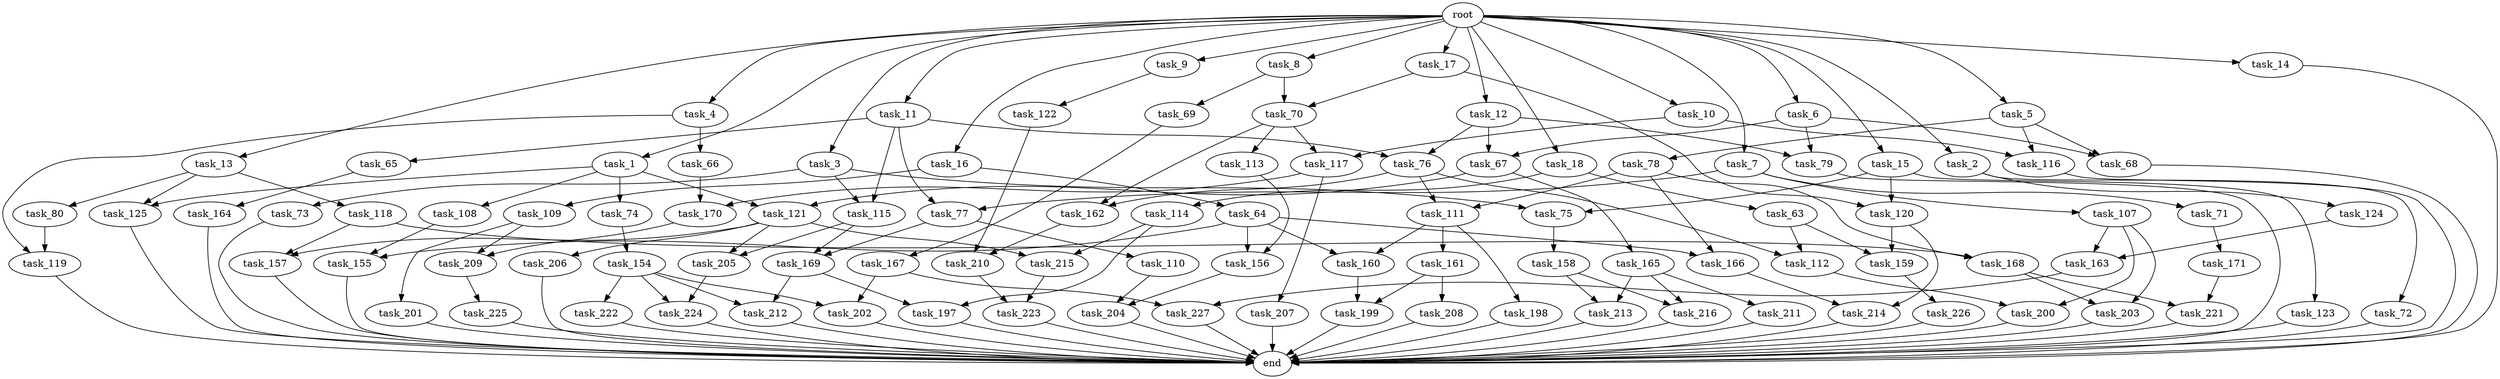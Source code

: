digraph G {
  task_11 [size="2.048000"];
  task_171 [size="1099511627.776000"];
  task_64 [size="429496729.600000"];
  task_17 [size="2.048000"];
  task_15 [size="2.048000"];
  task_202 [size="429496729.600000"];
  task_112 [size="498216206.336000"];
  task_69 [size="618475290.624000"];
  task_155 [size="223338299.392000"];
  task_113 [size="68719476.736000"];
  task_199 [size="1374389534.720000"];
  task_73 [size="68719476.736000"];
  task_124 [size="618475290.624000"];
  task_197 [size="1666447310.848000"];
  task_224 [size="773094113.280000"];
  task_67 [size="2491081031.680000"];
  task_109 [size="429496729.600000"];
  task_7 [size="2.048000"];
  task_158 [size="429496729.600000"];
  task_214 [size="1821066133.504000"];
  task_157 [size="910533066.752000"];
  task_205 [size="1683627180.032000"];
  task_216 [size="2010044694.528000"];
  task_115 [size="910533066.752000"];
  task_75 [size="1460288880.640000"];
  task_206 [size="841813590.016000"];
  task_79 [size="2491081031.680000"];
  task_203 [size="996432412.672000"];
  task_63 [size="429496729.600000"];
  task_164 [size="274877906.944000"];
  task_107 [size="1717986918.400000"];
  task_72 [size="618475290.624000"];
  task_118 [size="1099511627.776000"];
  task_121 [size="687194767.360000"];
  task_198 [size="841813590.016000"];
  task_80 [size="1099511627.776000"];
  task_3 [size="2.048000"];
  task_207 [size="618475290.624000"];
  task_14 [size="2.048000"];
  task_125 [size="1717986918.400000"];
  task_119 [size="1374389534.720000"];
  task_225 [size="1391569403.904000"];
  task_215 [size="1116691496.960000"];
  task_108 [size="618475290.624000"];
  task_120 [size="3109556322.304000"];
  task_9 [size="2.048000"];
  task_111 [size="137438953.472000"];
  end [size="0.000000"];
  root [size="0.000000"];
  task_212 [size="1546188226.560000"];
  task_161 [size="841813590.016000"];
  task_165 [size="68719476.736000"];
  task_4 [size="2.048000"];
  task_70 [size="2336462209.024000"];
  task_65 [size="841813590.016000"];
  task_78 [size="68719476.736000"];
  task_13 [size="2.048000"];
  task_66 [size="1099511627.776000"];
  task_210 [size="2491081031.680000"];
  task_5 [size="2.048000"];
  task_169 [size="1941325217.792000"];
  task_204 [size="1254130450.432000"];
  task_170 [size="1047972020.224000"];
  task_154 [size="618475290.624000"];
  task_200 [size="910533066.752000"];
  task_6 [size="2.048000"];
  task_122 [size="841813590.016000"];
  task_116 [size="223338299.392000"];
  task_16 [size="2.048000"];
  task_201 [size="1717986918.400000"];
  task_117 [size="223338299.392000"];
  task_213 [size="2010044694.528000"];
  task_209 [size="2817498546.176000"];
  task_166 [size="223338299.392000"];
  task_10 [size="2.048000"];
  task_110 [size="1099511627.776000"];
  task_211 [size="1391569403.904000"];
  task_74 [size="618475290.624000"];
  task_221 [size="429496729.600000"];
  task_160 [size="996432412.672000"];
  task_1 [size="2.048000"];
  task_208 [size="274877906.944000"];
  task_162 [size="137438953.472000"];
  task_222 [size="154618822.656000"];
  task_159 [size="1821066133.504000"];
  task_156 [size="996432412.672000"];
  task_68 [size="1460288880.640000"];
  task_227 [size="343597383.680000"];
  task_168 [size="137438953.472000"];
  task_2 [size="2.048000"];
  task_71 [size="1717986918.400000"];
  task_114 [size="429496729.600000"];
  task_12 [size="2.048000"];
  task_8 [size="2.048000"];
  task_167 [size="1717986918.400000"];
  task_163 [size="1683627180.032000"];
  task_123 [size="1391569403.904000"];
  task_18 [size="2.048000"];
  task_226 [size="1391569403.904000"];
  task_223 [size="1941325217.792000"];
  task_77 [size="2559800508.416000"];
  task_76 [size="1941325217.792000"];

  task_11 -> task_65 [size="411041792.000000"];
  task_11 -> task_77 [size="411041792.000000"];
  task_11 -> task_76 [size="411041792.000000"];
  task_11 -> task_115 [size="411041792.000000"];
  task_171 -> task_221 [size="134217728.000000"];
  task_64 -> task_155 [size="75497472.000000"];
  task_64 -> task_156 [size="75497472.000000"];
  task_64 -> task_166 [size="75497472.000000"];
  task_64 -> task_160 [size="75497472.000000"];
  task_17 -> task_120 [size="838860800.000000"];
  task_17 -> task_70 [size="838860800.000000"];
  task_15 -> task_75 [size="679477248.000000"];
  task_15 -> task_123 [size="679477248.000000"];
  task_15 -> task_120 [size="679477248.000000"];
  task_202 -> end [size="1.000000"];
  task_112 -> task_200 [size="33554432.000000"];
  task_69 -> task_167 [size="838860800.000000"];
  task_155 -> end [size="1.000000"];
  task_113 -> task_156 [size="411041792.000000"];
  task_199 -> end [size="1.000000"];
  task_73 -> end [size="1.000000"];
  task_124 -> task_163 [size="411041792.000000"];
  task_197 -> end [size="1.000000"];
  task_224 -> end [size="1.000000"];
  task_67 -> task_121 [size="33554432.000000"];
  task_67 -> task_165 [size="33554432.000000"];
  task_109 -> task_201 [size="838860800.000000"];
  task_109 -> task_209 [size="838860800.000000"];
  task_7 -> task_77 [size="838860800.000000"];
  task_7 -> task_107 [size="838860800.000000"];
  task_7 -> task_71 [size="838860800.000000"];
  task_158 -> task_216 [size="301989888.000000"];
  task_158 -> task_213 [size="301989888.000000"];
  task_214 -> end [size="1.000000"];
  task_157 -> end [size="1.000000"];
  task_205 -> task_224 [size="301989888.000000"];
  task_216 -> end [size="1.000000"];
  task_115 -> task_169 [size="411041792.000000"];
  task_115 -> task_205 [size="411041792.000000"];
  task_75 -> task_158 [size="209715200.000000"];
  task_206 -> end [size="1.000000"];
  task_79 -> end [size="1.000000"];
  task_203 -> end [size="1.000000"];
  task_63 -> task_112 [size="209715200.000000"];
  task_63 -> task_159 [size="209715200.000000"];
  task_164 -> end [size="1.000000"];
  task_107 -> task_200 [size="411041792.000000"];
  task_107 -> task_203 [size="411041792.000000"];
  task_107 -> task_163 [size="411041792.000000"];
  task_72 -> end [size="1.000000"];
  task_118 -> task_157 [size="33554432.000000"];
  task_118 -> task_168 [size="33554432.000000"];
  task_121 -> task_205 [size="411041792.000000"];
  task_121 -> task_157 [size="411041792.000000"];
  task_121 -> task_206 [size="411041792.000000"];
  task_121 -> task_215 [size="411041792.000000"];
  task_198 -> end [size="1.000000"];
  task_80 -> task_119 [size="134217728.000000"];
  task_3 -> task_75 [size="33554432.000000"];
  task_3 -> task_73 [size="33554432.000000"];
  task_3 -> task_115 [size="33554432.000000"];
  task_207 -> end [size="1.000000"];
  task_14 -> end [size="1.000000"];
  task_125 -> end [size="1.000000"];
  task_119 -> end [size="1.000000"];
  task_225 -> end [size="1.000000"];
  task_215 -> task_223 [size="536870912.000000"];
  task_108 -> task_155 [size="33554432.000000"];
  task_120 -> task_214 [size="679477248.000000"];
  task_120 -> task_159 [size="679477248.000000"];
  task_9 -> task_122 [size="411041792.000000"];
  task_111 -> task_161 [size="411041792.000000"];
  task_111 -> task_160 [size="411041792.000000"];
  task_111 -> task_198 [size="411041792.000000"];
  root -> task_15 [size="1.000000"];
  root -> task_16 [size="1.000000"];
  root -> task_5 [size="1.000000"];
  root -> task_11 [size="1.000000"];
  root -> task_3 [size="1.000000"];
  root -> task_12 [size="1.000000"];
  root -> task_8 [size="1.000000"];
  root -> task_6 [size="1.000000"];
  root -> task_17 [size="1.000000"];
  root -> task_7 [size="1.000000"];
  root -> task_10 [size="1.000000"];
  root -> task_1 [size="1.000000"];
  root -> task_4 [size="1.000000"];
  root -> task_2 [size="1.000000"];
  root -> task_13 [size="1.000000"];
  root -> task_14 [size="1.000000"];
  root -> task_9 [size="1.000000"];
  root -> task_18 [size="1.000000"];
  task_212 -> end [size="1.000000"];
  task_161 -> task_199 [size="134217728.000000"];
  task_161 -> task_208 [size="134217728.000000"];
  task_165 -> task_211 [size="679477248.000000"];
  task_165 -> task_216 [size="679477248.000000"];
  task_165 -> task_213 [size="679477248.000000"];
  task_4 -> task_66 [size="536870912.000000"];
  task_4 -> task_119 [size="536870912.000000"];
  task_70 -> task_113 [size="33554432.000000"];
  task_70 -> task_162 [size="33554432.000000"];
  task_70 -> task_117 [size="33554432.000000"];
  task_65 -> task_164 [size="134217728.000000"];
  task_78 -> task_166 [size="33554432.000000"];
  task_78 -> task_111 [size="33554432.000000"];
  task_78 -> task_168 [size="33554432.000000"];
  task_13 -> task_118 [size="536870912.000000"];
  task_13 -> task_125 [size="536870912.000000"];
  task_13 -> task_80 [size="536870912.000000"];
  task_66 -> task_170 [size="209715200.000000"];
  task_210 -> task_223 [size="411041792.000000"];
  task_5 -> task_68 [size="33554432.000000"];
  task_5 -> task_116 [size="33554432.000000"];
  task_5 -> task_78 [size="33554432.000000"];
  task_169 -> task_197 [size="679477248.000000"];
  task_169 -> task_212 [size="679477248.000000"];
  task_204 -> end [size="1.000000"];
  task_170 -> task_209 [size="536870912.000000"];
  task_154 -> task_222 [size="75497472.000000"];
  task_154 -> task_224 [size="75497472.000000"];
  task_154 -> task_212 [size="75497472.000000"];
  task_154 -> task_202 [size="75497472.000000"];
  task_200 -> end [size="1.000000"];
  task_6 -> task_68 [size="679477248.000000"];
  task_6 -> task_67 [size="679477248.000000"];
  task_6 -> task_79 [size="679477248.000000"];
  task_122 -> task_210 [size="536870912.000000"];
  task_116 -> end [size="1.000000"];
  task_16 -> task_109 [size="209715200.000000"];
  task_16 -> task_64 [size="209715200.000000"];
  task_201 -> end [size="1.000000"];
  task_117 -> task_207 [size="301989888.000000"];
  task_117 -> task_170 [size="301989888.000000"];
  task_213 -> end [size="1.000000"];
  task_209 -> task_225 [size="679477248.000000"];
  task_166 -> task_214 [size="209715200.000000"];
  task_10 -> task_116 [size="75497472.000000"];
  task_10 -> task_117 [size="75497472.000000"];
  task_110 -> task_204 [size="75497472.000000"];
  task_211 -> end [size="1.000000"];
  task_74 -> task_154 [size="301989888.000000"];
  task_221 -> end [size="1.000000"];
  task_160 -> task_199 [size="536870912.000000"];
  task_1 -> task_108 [size="301989888.000000"];
  task_1 -> task_121 [size="301989888.000000"];
  task_1 -> task_125 [size="301989888.000000"];
  task_1 -> task_74 [size="301989888.000000"];
  task_208 -> end [size="1.000000"];
  task_162 -> task_210 [size="679477248.000000"];
  task_222 -> end [size="1.000000"];
  task_159 -> task_226 [size="679477248.000000"];
  task_156 -> task_204 [size="536870912.000000"];
  task_68 -> end [size="1.000000"];
  task_227 -> end [size="1.000000"];
  task_168 -> task_221 [size="75497472.000000"];
  task_168 -> task_203 [size="75497472.000000"];
  task_2 -> task_72 [size="301989888.000000"];
  task_2 -> task_124 [size="301989888.000000"];
  task_71 -> task_171 [size="536870912.000000"];
  task_114 -> task_197 [size="134217728.000000"];
  task_114 -> task_215 [size="134217728.000000"];
  task_12 -> task_67 [size="536870912.000000"];
  task_12 -> task_76 [size="536870912.000000"];
  task_12 -> task_79 [size="536870912.000000"];
  task_8 -> task_69 [size="301989888.000000"];
  task_8 -> task_70 [size="301989888.000000"];
  task_167 -> task_227 [size="134217728.000000"];
  task_167 -> task_202 [size="134217728.000000"];
  task_163 -> task_227 [size="33554432.000000"];
  task_123 -> end [size="1.000000"];
  task_18 -> task_114 [size="209715200.000000"];
  task_18 -> task_63 [size="209715200.000000"];
  task_226 -> end [size="1.000000"];
  task_223 -> end [size="1.000000"];
  task_77 -> task_110 [size="536870912.000000"];
  task_77 -> task_169 [size="536870912.000000"];
  task_76 -> task_112 [size="33554432.000000"];
  task_76 -> task_111 [size="33554432.000000"];
  task_76 -> task_162 [size="33554432.000000"];
}
